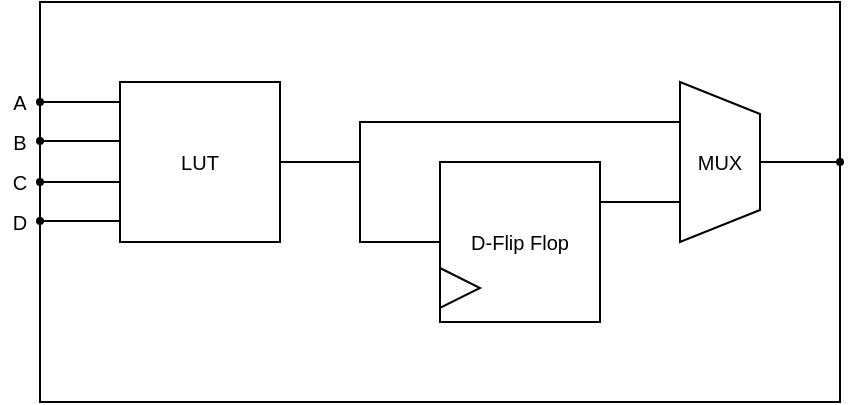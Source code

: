 <mxfile version="12.2.6" type="device" pages="1"><diagram id="viPJr3KNzsyr66I3q6hG" name="Page-1"><mxGraphModel dx="868" dy="401" grid="1" gridSize="10" guides="1" tooltips="1" connect="1" arrows="1" fold="1" page="1" pageScale="1" pageWidth="600" pageHeight="280" math="0" shadow="0"><root><mxCell id="0"/><mxCell id="1" parent="0"/><mxCell id="bLju9Qpty211TPZE18Gq-11" value="" style="edgeStyle=orthogonalEdgeStyle;rounded=0;jumpStyle=arc;html=1;exitX=1;exitY=0.25;entryX=0.75;entryY=1;startArrow=oval;startFill=1;endArrow=block;endFill=1;endSize=3;jettySize=auto;orthogonalLoop=1;fontFamily=Helvetica;fontSize=10;align=center;fontStyle=1;labelBackgroundColor=#FFFFFF;startSize=3;" parent="1" target="bLju9Qpty211TPZE18Gq-10" edge="1"><mxGeometry relative="1" as="geometry"/></mxCell><mxCell id="aP4pRT9JNcbGKaOJKb6p-1" value="" style="group" vertex="1" connectable="0" parent="1"><mxGeometry x="80" y="40" width="420" height="200" as="geometry"/></mxCell><mxCell id="bLju9Qpty211TPZE18Gq-39" value="" style="rounded=0;whiteSpace=wrap;html=1;fontSize=10;fillColor=none;" parent="aP4pRT9JNcbGKaOJKb6p-1" vertex="1"><mxGeometry x="20" width="400" height="200" as="geometry"/></mxCell><mxCell id="bLju9Qpty211TPZE18Gq-5" value="LUT" style="rounded=0;whiteSpace=wrap;html=1;labelBackgroundColor=#FFFFFF;strokeColor=#000000;fillColor=none;fontFamily=Helvetica;fontSize=10;align=center;fontStyle=0" parent="aP4pRT9JNcbGKaOJKb6p-1" vertex="1"><mxGeometry x="60" y="40" width="80" height="80" as="geometry"/></mxCell><mxCell id="bLju9Qpty211TPZE18Gq-6" value="" style="group;fontStyle=0;fontSize=10;fontFamily=Helvetica;labelBackgroundColor=#FFFFFF;" parent="aP4pRT9JNcbGKaOJKb6p-1" vertex="1" connectable="0"><mxGeometry x="220" y="80" width="80" height="80" as="geometry"/></mxCell><mxCell id="bLju9Qpty211TPZE18Gq-7" value="D-Flip Flop" style="rounded=0;whiteSpace=wrap;html=1;labelBackgroundColor=#FFFFFF;strokeColor=#000000;fillColor=none;fontFamily=Helvetica;fontSize=10;align=center;fontStyle=0" parent="bLju9Qpty211TPZE18Gq-6" vertex="1"><mxGeometry width="80" height="80" as="geometry"/></mxCell><mxCell id="bLju9Qpty211TPZE18Gq-8" value="" style="triangle;whiteSpace=wrap;html=1;rounded=0;labelBackgroundColor=#FFFFFF;strokeColor=#000000;fillColor=none;fontFamily=Helvetica;fontSize=10;align=center;fontStyle=0" parent="bLju9Qpty211TPZE18Gq-6" vertex="1"><mxGeometry y="53" width="20" height="20" as="geometry"/></mxCell><mxCell id="bLju9Qpty211TPZE18Gq-24" style="edgeStyle=orthogonalEdgeStyle;rounded=0;orthogonalLoop=1;jettySize=auto;html=1;entryX=0;entryY=0.5;entryDx=0;entryDy=0;startSize=3;endSize=3;fontSize=10;startArrow=none;startFill=0;fontStyle=0;endArrow=none;endFill=0;" parent="aP4pRT9JNcbGKaOJKb6p-1" source="bLju9Qpty211TPZE18Gq-5" target="bLju9Qpty211TPZE18Gq-7" edge="1"><mxGeometry relative="1" as="geometry"/></mxCell><mxCell id="bLju9Qpty211TPZE18Gq-25" style="edgeStyle=orthogonalEdgeStyle;rounded=0;orthogonalLoop=1;jettySize=auto;html=1;startArrow=none;startFill=0;startSize=3;endSize=3;fontSize=10;entryX=0.25;entryY=1;entryDx=0;entryDy=0;fontStyle=0;endArrow=none;endFill=0;" parent="aP4pRT9JNcbGKaOJKb6p-1" target="bLju9Qpty211TPZE18Gq-10" edge="1"><mxGeometry relative="1" as="geometry"><mxPoint x="180" y="80" as="sourcePoint"/><Array as="points"><mxPoint x="180" y="60"/></Array></mxGeometry></mxCell><mxCell id="bLju9Qpty211TPZE18Gq-10" value="MUX" style="shape=trapezoid;perimeter=trapezoidPerimeter;whiteSpace=wrap;html=1;rounded=0;labelBackgroundColor=#FFFFFF;strokeColor=#000000;fillColor=none;fontFamily=Helvetica;fontSize=10;align=center;direction=south;fontStyle=0" parent="aP4pRT9JNcbGKaOJKb6p-1" vertex="1"><mxGeometry x="340" y="40" width="40" height="80" as="geometry"/></mxCell><mxCell id="bLju9Qpty211TPZE18Gq-13" value="" style="endArrow=oval;html=1;fontFamily=Helvetica;fontSize=10;exitX=0.5;exitY=0;startArrow=none;startFill=0;edgeStyle=orthogonalEdgeStyle;rounded=0;fontStyle=0;labelBackgroundColor=#FFFFFF;startSize=3;endSize=3;endFill=1;" parent="aP4pRT9JNcbGKaOJKb6p-1" source="bLju9Qpty211TPZE18Gq-10" edge="1"><mxGeometry width="50" height="50" relative="1" as="geometry"><mxPoint x="510" y="120" as="sourcePoint"/><mxPoint x="420" y="80" as="targetPoint"/><Array as="points"><mxPoint x="420" y="80"/></Array></mxGeometry></mxCell><mxCell id="bLju9Qpty211TPZE18Gq-37" value="" style="group;fontSize=10;fontStyle=0" parent="aP4pRT9JNcbGKaOJKb6p-1" vertex="1" connectable="0"><mxGeometry y="40" width="60" height="80" as="geometry"/></mxCell><mxCell id="bLju9Qpty211TPZE18Gq-14" value="" style="endArrow=none;html=1;fontFamily=Helvetica;fontSize=10;startArrow=oval;startFill=1;fontStyle=0;labelBackgroundColor=#FFFFFF;startSize=3;endSize=3;endFill=0;" parent="bLju9Qpty211TPZE18Gq-37" edge="1"><mxGeometry width="50" height="50" relative="1" as="geometry"><mxPoint x="20" y="10" as="sourcePoint"/><mxPoint x="60" y="10" as="targetPoint"/></mxGeometry></mxCell><mxCell id="bLju9Qpty211TPZE18Gq-18" value="A" style="text;html=1;strokeColor=none;fillColor=none;align=center;verticalAlign=middle;whiteSpace=wrap;rounded=0;labelBackgroundColor=#FFFFFF;fontFamily=Helvetica;fontSize=10;fontStyle=0" parent="bLju9Qpty211TPZE18Gq-37" vertex="1"><mxGeometry width="20" height="20" as="geometry"/></mxCell><mxCell id="bLju9Qpty211TPZE18Gq-19" value="B" style="text;html=1;strokeColor=none;fillColor=none;align=center;verticalAlign=middle;whiteSpace=wrap;rounded=0;labelBackgroundColor=#FFFFFF;fontFamily=Helvetica;fontSize=10;fontStyle=0" parent="bLju9Qpty211TPZE18Gq-37" vertex="1"><mxGeometry y="20" width="20" height="20" as="geometry"/></mxCell><mxCell id="bLju9Qpty211TPZE18Gq-20" value="C" style="text;html=1;strokeColor=none;fillColor=none;align=center;verticalAlign=middle;whiteSpace=wrap;rounded=0;labelBackgroundColor=#FFFFFF;fontFamily=Helvetica;fontSize=10;fontStyle=0" parent="bLju9Qpty211TPZE18Gq-37" vertex="1"><mxGeometry y="40" width="20" height="20" as="geometry"/></mxCell><mxCell id="bLju9Qpty211TPZE18Gq-21" value="D" style="text;html=1;strokeColor=none;fillColor=none;align=center;verticalAlign=middle;whiteSpace=wrap;rounded=0;labelBackgroundColor=#FFFFFF;fontFamily=Helvetica;fontSize=10;fontStyle=0" parent="bLju9Qpty211TPZE18Gq-37" vertex="1"><mxGeometry y="60" width="20" height="20" as="geometry"/></mxCell><mxCell id="bLju9Qpty211TPZE18Gq-26" value="" style="endArrow=none;html=1;fontFamily=Helvetica;fontSize=10;startArrow=oval;startFill=1;fontStyle=0;labelBackgroundColor=#FFFFFF;startSize=3;endSize=3;endFill=0;" parent="bLju9Qpty211TPZE18Gq-37" edge="1"><mxGeometry width="50" height="50" relative="1" as="geometry"><mxPoint x="20" y="29.5" as="sourcePoint"/><mxPoint x="60" y="29.5" as="targetPoint"/></mxGeometry></mxCell><mxCell id="bLju9Qpty211TPZE18Gq-27" value="" style="endArrow=none;html=1;fontFamily=Helvetica;fontSize=10;startArrow=oval;startFill=1;fontStyle=0;labelBackgroundColor=#FFFFFF;startSize=3;endSize=3;endFill=0;" parent="bLju9Qpty211TPZE18Gq-37" edge="1"><mxGeometry width="50" height="50" relative="1" as="geometry"><mxPoint x="20" y="69.5" as="sourcePoint"/><mxPoint x="60" y="69.5" as="targetPoint"/></mxGeometry></mxCell><mxCell id="bLju9Qpty211TPZE18Gq-28" value="" style="endArrow=none;html=1;fontFamily=Helvetica;fontSize=10;startArrow=oval;startFill=1;fontStyle=0;labelBackgroundColor=#FFFFFF;startSize=3;endSize=3;endFill=0;" parent="bLju9Qpty211TPZE18Gq-37" edge="1"><mxGeometry width="50" height="50" relative="1" as="geometry"><mxPoint x="20" y="50" as="sourcePoint"/><mxPoint x="60" y="50" as="targetPoint"/></mxGeometry></mxCell><mxCell id="bLju9Qpty211TPZE18Gq-38" style="edgeStyle=orthogonalEdgeStyle;rounded=0;orthogonalLoop=1;jettySize=auto;html=1;exitX=1;exitY=0.25;exitDx=0;exitDy=0;entryX=0.75;entryY=1;entryDx=0;entryDy=0;startArrow=none;startFill=0;startSize=3;endSize=3;fontSize=10;fontStyle=0;endArrow=none;endFill=0;" parent="aP4pRT9JNcbGKaOJKb6p-1" source="bLju9Qpty211TPZE18Gq-7" target="bLju9Qpty211TPZE18Gq-10" edge="1"><mxGeometry relative="1" as="geometry"/></mxCell></root></mxGraphModel></diagram></mxfile>